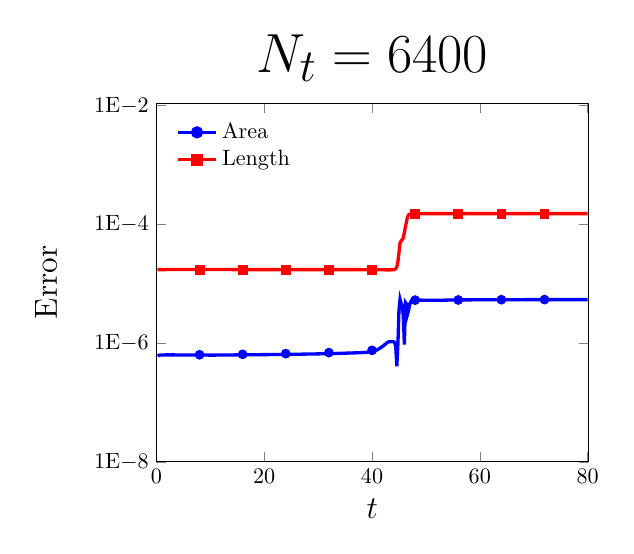 \begin{tikzpicture}[scale=0.8]

\begin{axis}[
  xmin = 0,
  xmax = 80.1,
  xtick = {0,20,40,60,80},
  xticklabels = {$0$,$20$,$40$,$60$,$80$},
  xlabel = $t$,
  ymode = log,
  ymin = 1E-8,
  ymax = 1.1E-2,
  ytick = {1E-10,1E-8,1E-6,1E-4,1E-2},
  yticklabels = {$1$E$-10$,$1$E$-8$,$1$E$-6$,$1$E$-4$,$1$E$-2$},
  ylabel = {Error},
  ylabel style = {yshift = 10pt},
  label style = {font=\Large},
  legend entries = {Area, Length},
  legend cell align=left,
  legend pos = north west, 
  legend style = {draw=none},
  title = {\Huge$N_{t}=6400$}
  ]
  \addlegendimage{mark=*,mark options=solid,blue,line width=1.5,solid}
  \addlegendimage{mark=square*,mark options=solid,red,line
  width=1.5,solid}

% error in area
\addplot [mark=none,blue,line width=1.5] table{
2.0e-01 6.105e-07
4.0e-01 6.194e-07
6.0e-01 6.238e-07
8.0e-01 6.267e-07
1.0e+00 6.283e-07
1.2e+00 6.293e-07
1.4e+00 6.298e-07
1.6e+00 6.3e-07
1.8e+00 6.301e-07
2.0e+00 6.301e-07
2.2e+00 6.301e-07
2.4e+00 6.299e-07
2.6e+00 6.301e-07
2.8e+00 6.301e-07
3.0e+00 6.301e-07
3.2e+00 6.301e-07
3.4e+00 6.3e-07
3.6e+00 6.299e-07
3.8e+00 6.298e-07
4.0e+00 6.297e-07
4.2e+00 6.296e-07
4.4e+00 6.294e-07
4.6e+00 6.293e-07
4.8e+00 6.292e-07
5.0e+00 6.29e-07
5.2e+00 6.289e-07
5.4e+00 6.288e-07
5.6e+00 6.286e-07
5.8e+00 6.285e-07
6.0e+00 6.284e-07
6.2e+00 6.282e-07
6.4e+00 6.281e-07
6.6e+00 6.279e-07
6.8e+00 6.278e-07
7.0e+00 6.276e-07
7.2e+00 6.275e-07
7.4e+00 6.273e-07
7.6e+00 6.272e-07
7.8e+00 6.27e-07
8.0e+00 6.269e-07
8.2e+00 6.267e-07
8.4e+00 6.266e-07
8.6e+00 6.264e-07
8.8e+00 6.262e-07
9.0e+00 6.261e-07
9.2e+00 6.259e-07
9.4e+00 6.258e-07
9.6e+00 6.256e-07
9.8e+00 6.254e-07
1.0e+01 6.253e-07
1.02e+01 6.251e-07
1.04e+01 6.249e-07
1.06e+01 6.25e-07
1.08e+01 6.253e-07
1.1e+01 6.255e-07
1.12e+01 6.258e-07
1.14e+01 6.261e-07
1.16e+01 6.264e-07
1.18e+01 6.267e-07
1.2e+01 6.269e-07
1.22e+01 6.272e-07
1.24e+01 6.274e-07
1.26e+01 6.277e-07
1.28e+01 6.28e-07
1.3e+01 6.282e-07
1.32e+01 6.285e-07
1.34e+01 6.287e-07
1.36e+01 6.289e-07
1.38e+01 6.292e-07
1.4e+01 6.294e-07
1.42e+01 6.297e-07
1.44e+01 6.299e-07
1.46e+01 6.301e-07
1.48e+01 6.304e-07
1.5e+01 6.306e-07
1.52e+01 6.308e-07
1.54e+01 6.311e-07
1.56e+01 6.313e-07
1.58e+01 6.315e-07
1.6e+01 6.318e-07
1.62e+01 6.32e-07
1.64e+01 6.322e-07
1.66e+01 6.325e-07
1.68e+01 6.327e-07
1.7e+01 6.33e-07
1.72e+01 6.332e-07
1.74e+01 6.334e-07
1.76e+01 6.337e-07
1.78e+01 6.339e-07
1.8e+01 6.342e-07
1.82e+01 6.344e-07
1.84e+01 6.347e-07
1.86e+01 6.349e-07
1.88e+01 6.352e-07
1.9e+01 6.354e-07
1.92e+01 6.357e-07
1.94e+01 6.359e-07
1.96e+01 6.362e-07
1.98e+01 6.364e-07
2.0e+01 6.367e-07
2.02e+01 6.37e-07
2.04e+01 6.372e-07
2.06e+01 6.375e-07
2.08e+01 6.378e-07
2.1e+01 6.381e-07
2.12e+01 6.384e-07
2.14e+01 6.387e-07
2.16e+01 6.389e-07
2.18e+01 6.392e-07
2.2e+01 6.395e-07
2.22e+01 6.398e-07
2.24e+01 6.402e-07
2.26e+01 6.405e-07
2.28e+01 6.408e-07
2.3e+01 6.411e-07
2.32e+01 6.414e-07
2.34e+01 6.418e-07
2.36e+01 6.421e-07
2.38e+01 6.424e-07
2.4e+01 6.428e-07
2.42e+01 6.431e-07
2.44e+01 6.435e-07
2.46e+01 6.438e-07
2.48e+01 6.442e-07
2.5e+01 6.446e-07
2.52e+01 6.449e-07
2.54e+01 6.453e-07
2.56e+01 6.457e-07
2.58e+01 6.461e-07
2.6e+01 6.465e-07
2.62e+01 6.469e-07
2.64e+01 6.473e-07
2.66e+01 6.477e-07
2.68e+01 6.481e-07
2.7e+01 6.486e-07
2.72e+01 6.49e-07
2.74e+01 6.495e-07
2.76e+01 6.499e-07
2.78e+01 6.504e-07
2.8e+01 6.508e-07
2.82e+01 6.513e-07
2.84e+01 6.518e-07
2.86e+01 6.523e-07
2.88e+01 6.528e-07
2.9e+01 6.533e-07
2.92e+01 6.538e-07
2.94e+01 6.544e-07
2.96e+01 6.549e-07
2.98e+01 6.554e-07
3.0e+01 6.56e-07
3.02e+01 6.566e-07
3.04e+01 6.571e-07
3.06e+01 6.577e-07
3.08e+01 6.583e-07
3.1e+01 6.589e-07
3.12e+01 6.595e-07
3.14e+01 6.602e-07
3.16e+01 6.608e-07
3.18e+01 6.615e-07
3.2e+01 6.621e-07
3.22e+01 6.628e-07
3.24e+01 6.635e-07
3.26e+01 6.642e-07
3.28e+01 6.649e-07
3.3e+01 6.656e-07
3.32e+01 6.663e-07
3.34e+01 6.671e-07
3.36e+01 6.678e-07
3.38e+01 6.686e-07
3.4e+01 6.694e-07
3.42e+01 6.702e-07
3.44e+01 6.71e-07
3.46e+01 6.718e-07
3.48e+01 6.727e-07
3.5e+01 6.735e-07
3.52e+01 6.744e-07
3.54e+01 6.753e-07
3.56e+01 6.762e-07
3.58e+01 6.771e-07
3.6e+01 6.78e-07
3.62e+01 6.79e-07
3.64e+01 6.8e-07
3.66e+01 6.81e-07
3.68e+01 6.82e-07
3.7e+01 6.83e-07
3.72e+01 6.841e-07
3.74e+01 6.853e-07
3.76e+01 6.865e-07
3.78e+01 6.878e-07
3.8e+01 6.891e-07
3.82e+01 6.906e-07
3.84e+01 6.922e-07
3.86e+01 6.94e-07
3.88e+01 6.96e-07
3.9e+01 6.983e-07
3.92e+01 7.01e-07
3.94e+01 7.041e-07
3.96e+01 7.079e-07
3.98e+01 7.125e-07
4.0e+01 7.18e-07
4.02e+01 7.249e-07
4.04e+01 7.333e-07
4.06e+01 7.436e-07
4.08e+01 7.562e-07
4.1e+01 7.711e-07
4.12e+01 7.887e-07
4.14e+01 8.089e-07
4.16e+01 8.316e-07
4.18e+01 8.566e-07
4.2e+01 8.838e-07
4.22e+01 9.133e-07
4.24e+01 9.454e-07
4.26e+01 9.781e-07
4.28e+01 1.012e-06
4.3e+01 1.041e-06
4.32e+01 1.052e-06
4.34e+01 1.053e-06
4.36e+01 1.054e-06
4.38e+01 1.054e-06
4.4e+01 1.047e-06
4.42e+01 1.012e-06
4.44e+01 8.796e-07
4.46e+01 4.071e-07
4.48e+01 9.473e-07
4.5e+01 3.568e-06
4.52e+01 5.446e-06
4.54e+01 4.669e-06
4.56e+01 4.091e-06
4.58e+01 2.909e-06
4.6e+01 9.38e-07
4.62e+01 4.817e-06
4.64e+01 4.542e-06
4.66e+01 3.084e-06
4.68e+01 3.594e-06
4.7e+01 4.492e-06
4.72e+01 4.968e-06
4.74e+01 5.266e-06
4.76e+01 5.287e-06
4.78e+01 5.285e-06
4.8e+01 5.282e-06
4.82e+01 5.281e-06
4.84e+01 5.28e-06
4.86e+01 5.28e-06
4.88e+01 5.28e-06
4.9e+01 5.276e-06
4.92e+01 5.271e-06
4.94e+01 5.267e-06
4.96e+01 5.264e-06
4.98e+01 5.261e-06
5.0e+01 5.259e-06
5.02e+01 5.257e-06
5.04e+01 5.255e-06
5.06e+01 5.253e-06
5.08e+01 5.251e-06
5.1e+01 5.25e-06
5.12e+01 5.249e-06
5.14e+01 5.247e-06
5.16e+01 5.247e-06
5.18e+01 5.246e-06
5.2e+01 5.245e-06
5.22e+01 5.245e-06
5.24e+01 5.244e-06
5.26e+01 5.244e-06
5.28e+01 5.247e-06
5.3e+01 5.254e-06
5.32e+01 5.26e-06
5.34e+01 5.266e-06
5.36e+01 5.271e-06
5.38e+01 5.276e-06
5.4e+01 5.28e-06
5.42e+01 5.284e-06
5.44e+01 5.287e-06
5.46e+01 5.291e-06
5.48e+01 5.294e-06
5.5e+01 5.297e-06
5.52e+01 5.3e-06
5.54e+01 5.302e-06
5.56e+01 5.305e-06
5.58e+01 5.307e-06
5.6e+01 5.31e-06
5.62e+01 5.312e-06
5.64e+01 5.314e-06
5.66e+01 5.316e-06
5.68e+01 5.318e-06
5.7e+01 5.32e-06
5.72e+01 5.322e-06
5.74e+01 5.323e-06
5.76e+01 5.325e-06
5.78e+01 5.327e-06
5.8e+01 5.328e-06
5.82e+01 5.33e-06
5.84e+01 5.331e-06
5.86e+01 5.333e-06
5.88e+01 5.334e-06
5.9e+01 5.335e-06
5.92e+01 5.337e-06
5.94e+01 5.338e-06
5.96e+01 5.339e-06
5.98e+01 5.34e-06
6.0e+01 5.341e-06
6.02e+01 5.342e-06
6.04e+01 5.343e-06
6.06e+01 5.345e-06
6.08e+01 5.346e-06
6.1e+01 5.346e-06
6.12e+01 5.347e-06
6.14e+01 5.348e-06
6.16e+01 5.349e-06
6.18e+01 5.35e-06
6.2e+01 5.351e-06
6.22e+01 5.352e-06
6.24e+01 5.353e-06
6.26e+01 5.353e-06
6.28e+01 5.354e-06
6.3e+01 5.355e-06
6.32e+01 5.356e-06
6.34e+01 5.356e-06
6.36e+01 5.357e-06
6.38e+01 5.358e-06
6.4e+01 5.358e-06
6.42e+01 5.359e-06
6.44e+01 5.36e-06
6.46e+01 5.36e-06
6.48e+01 5.361e-06
6.5e+01 5.361e-06
6.52e+01 5.362e-06
6.54e+01 5.362e-06
6.56e+01 5.363e-06
6.58e+01 5.364e-06
6.6e+01 5.364e-06
6.62e+01 5.364e-06
6.64e+01 5.365e-06
6.66e+01 5.365e-06
6.68e+01 5.366e-06
6.7e+01 5.367e-06
6.72e+01 5.367e-06
6.74e+01 5.367e-06
6.76e+01 5.368e-06
6.78e+01 5.368e-06
6.8e+01 5.369e-06
6.82e+01 5.369e-06
6.84e+01 5.369e-06
6.86e+01 5.37e-06
6.88e+01 5.37e-06
6.9e+01 5.37e-06
6.92e+01 5.371e-06
6.94e+01 5.371e-06
6.96e+01 5.372e-06
6.98e+01 5.372e-06
7.0e+01 5.372e-06
7.02e+01 5.373e-06
7.04e+01 5.373e-06
7.06e+01 5.373e-06
7.08e+01 5.373e-06
7.1e+01 5.374e-06
7.12e+01 5.374e-06
7.14e+01 5.374e-06
7.16e+01 5.375e-06
7.18e+01 5.375e-06
7.2e+01 5.375e-06
7.22e+01 5.375e-06
7.24e+01 5.376e-06
7.26e+01 5.376e-06
7.28e+01 5.376e-06
7.3e+01 5.376e-06
7.32e+01 5.377e-06
7.34e+01 5.377e-06
7.36e+01 5.377e-06
7.38e+01 5.377e-06
7.4e+01 5.378e-06
7.42e+01 5.378e-06
7.44e+01 5.378e-06
7.46e+01 5.378e-06
7.48e+01 5.378e-06
7.5e+01 5.379e-06
7.52e+01 5.379e-06
7.54e+01 5.379e-06
7.56e+01 5.379e-06
7.58e+01 5.379e-06
7.6e+01 5.38e-06
7.62e+01 5.38e-06
7.64e+01 5.38e-06
7.66e+01 5.38e-06
7.68e+01 5.38e-06
7.7e+01 5.38e-06
7.72e+01 5.38e-06
7.74e+01 5.381e-06
7.76e+01 5.381e-06
7.78e+01 5.381e-06
7.8e+01 5.381e-06
7.82e+01 5.381e-06
7.84e+01 5.381e-06
7.86e+01 5.381e-06
7.88e+01 5.382e-06
7.9e+01 5.382e-06
7.92e+01 5.382e-06
7.94e+01 5.382e-06
7.96e+01 5.382e-06
7.98e+01 5.382e-06
8.0e+01 5.382e-06
};

% error in length
\addplot [mark=none,red,line width=1.5] table{
2.0e-01 1.713e-05
4.0e-01 1.719e-05
6.0e-01 1.721e-05
8.0e-01 1.722e-05
1.0e+00 1.723e-05
1.2e+00 1.723e-05
1.4e+00 1.723e-05
1.6e+00 1.723e-05
1.8e+00 1.724e-05
2.0e+00 1.724e-05
2.2e+00 1.724e-05
2.4e+00 1.724e-05
2.6e+00 1.724e-05
2.8e+00 1.724e-05
3.0e+00 1.724e-05
3.2e+00 1.724e-05
3.4e+00 1.724e-05
3.6e+00 1.724e-05
3.8e+00 1.724e-05
4.0e+00 1.724e-05
4.2e+00 1.724e-05
4.4e+00 1.724e-05
4.6e+00 1.724e-05
4.8e+00 1.724e-05
5.0e+00 1.724e-05
5.2e+00 1.724e-05
5.4e+00 1.724e-05
5.6e+00 1.724e-05
5.8e+00 1.724e-05
6.0e+00 1.724e-05
6.2e+00 1.724e-05
6.4e+00 1.724e-05
6.6e+00 1.724e-05
6.8e+00 1.724e-05
7.0e+00 1.724e-05
7.2e+00 1.724e-05
7.4e+00 1.724e-05
7.6e+00 1.724e-05
7.8e+00 1.724e-05
8.0e+00 1.724e-05
8.2e+00 1.724e-05
8.4e+00 1.724e-05
8.6e+00 1.724e-05
8.8e+00 1.724e-05
9.0e+00 1.724e-05
9.2e+00 1.724e-05
9.4e+00 1.724e-05
9.6e+00 1.724e-05
9.8e+00 1.724e-05
1.0e+01 1.724e-05
1.02e+01 1.724e-05
1.04e+01 1.724e-05
1.06e+01 1.724e-05
1.08e+01 1.724e-05
1.1e+01 1.724e-05
1.12e+01 1.724e-05
1.14e+01 1.724e-05
1.16e+01 1.724e-05
1.18e+01 1.724e-05
1.2e+01 1.724e-05
1.22e+01 1.724e-05
1.24e+01 1.724e-05
1.26e+01 1.724e-05
1.28e+01 1.724e-05
1.3e+01 1.724e-05
1.32e+01 1.724e-05
1.34e+01 1.724e-05
1.36e+01 1.724e-05
1.38e+01 1.724e-05
1.4e+01 1.724e-05
1.42e+01 1.723e-05
1.44e+01 1.723e-05
1.46e+01 1.723e-05
1.48e+01 1.723e-05
1.5e+01 1.723e-05
1.52e+01 1.723e-05
1.54e+01 1.723e-05
1.56e+01 1.723e-05
1.58e+01 1.723e-05
1.6e+01 1.723e-05
1.62e+01 1.723e-05
1.64e+01 1.723e-05
1.66e+01 1.723e-05
1.68e+01 1.723e-05
1.7e+01 1.723e-05
1.72e+01 1.723e-05
1.74e+01 1.723e-05
1.76e+01 1.723e-05
1.78e+01 1.723e-05
1.8e+01 1.723e-05
1.82e+01 1.723e-05
1.84e+01 1.723e-05
1.86e+01 1.723e-05
1.88e+01 1.723e-05
1.9e+01 1.723e-05
1.92e+01 1.723e-05
1.94e+01 1.723e-05
1.96e+01 1.723e-05
1.98e+01 1.723e-05
2.0e+01 1.723e-05
2.02e+01 1.723e-05
2.04e+01 1.723e-05
2.06e+01 1.723e-05
2.08e+01 1.723e-05
2.1e+01 1.723e-05
2.12e+01 1.723e-05
2.14e+01 1.723e-05
2.16e+01 1.723e-05
2.18e+01 1.723e-05
2.2e+01 1.723e-05
2.22e+01 1.723e-05
2.24e+01 1.723e-05
2.26e+01 1.722e-05
2.28e+01 1.722e-05
2.3e+01 1.722e-05
2.32e+01 1.722e-05
2.34e+01 1.722e-05
2.36e+01 1.722e-05
2.38e+01 1.722e-05
2.4e+01 1.722e-05
2.42e+01 1.722e-05
2.44e+01 1.722e-05
2.46e+01 1.722e-05
2.48e+01 1.722e-05
2.5e+01 1.722e-05
2.52e+01 1.722e-05
2.54e+01 1.722e-05
2.56e+01 1.722e-05
2.58e+01 1.722e-05
2.6e+01 1.722e-05
2.62e+01 1.722e-05
2.64e+01 1.722e-05
2.66e+01 1.722e-05
2.68e+01 1.722e-05
2.7e+01 1.722e-05
2.72e+01 1.722e-05
2.74e+01 1.722e-05
2.76e+01 1.722e-05
2.78e+01 1.722e-05
2.8e+01 1.722e-05
2.82e+01 1.722e-05
2.84e+01 1.722e-05
2.86e+01 1.722e-05
2.88e+01 1.722e-05
2.9e+01 1.722e-05
2.92e+01 1.722e-05
2.94e+01 1.722e-05
2.96e+01 1.722e-05
2.98e+01 1.722e-05
3.0e+01 1.721e-05
3.02e+01 1.721e-05
3.04e+01 1.721e-05
3.06e+01 1.721e-05
3.08e+01 1.721e-05
3.1e+01 1.721e-05
3.12e+01 1.721e-05
3.14e+01 1.721e-05
3.16e+01 1.721e-05
3.18e+01 1.721e-05
3.2e+01 1.721e-05
3.22e+01 1.721e-05
3.24e+01 1.721e-05
3.26e+01 1.721e-05
3.28e+01 1.721e-05
3.3e+01 1.721e-05
3.32e+01 1.721e-05
3.34e+01 1.721e-05
3.36e+01 1.721e-05
3.38e+01 1.721e-05
3.4e+01 1.721e-05
3.42e+01 1.72e-05
3.44e+01 1.72e-05
3.46e+01 1.72e-05
3.48e+01 1.72e-05
3.5e+01 1.72e-05
3.52e+01 1.72e-05
3.54e+01 1.72e-05
3.56e+01 1.72e-05
3.58e+01 1.72e-05
3.6e+01 1.72e-05
3.62e+01 1.72e-05
3.64e+01 1.72e-05
3.66e+01 1.72e-05
3.68e+01 1.72e-05
3.7e+01 1.72e-05
3.72e+01 1.72e-05
3.74e+01 1.72e-05
3.76e+01 1.72e-05
3.78e+01 1.72e-05
3.8e+01 1.719e-05
3.82e+01 1.719e-05
3.84e+01 1.719e-05
3.86e+01 1.719e-05
3.88e+01 1.719e-05
3.9e+01 1.719e-05
3.92e+01 1.719e-05
3.94e+01 1.719e-05
3.96e+01 1.718e-05
3.98e+01 1.718e-05
4.0e+01 1.718e-05
4.02e+01 1.718e-05
4.04e+01 1.717e-05
4.06e+01 1.717e-05
4.08e+01 1.716e-05
4.1e+01 1.715e-05
4.12e+01 1.714e-05
4.14e+01 1.713e-05
4.16e+01 1.712e-05
4.18e+01 1.711e-05
4.2e+01 1.71e-05
4.22e+01 1.708e-05
4.24e+01 1.707e-05
4.26e+01 1.706e-05
4.28e+01 1.704e-05
4.3e+01 1.703e-05
4.32e+01 1.704e-05
4.34e+01 1.705e-05
4.36e+01 1.707e-05
4.38e+01 1.711e-05
4.4e+01 1.719e-05
4.42e+01 1.737e-05
4.44e+01 1.784e-05
4.46e+01 1.923e-05
4.48e+01 2.333e-05
4.5e+01 3.313e-05
4.52e+01 4.862e-05
4.54e+01 5.248e-05
4.56e+01 5.459e-05
4.58e+01 5.9e-05
4.6e+01 7.271e-05
4.62e+01 9.127e-05
4.64e+01 1.105e-04
4.66e+01 1.335e-04
4.68e+01 1.449e-04
4.7e+01 1.476e-04
4.72e+01 1.488e-04
4.74e+01 1.5e-04
4.76e+01 1.508e-04
4.78e+01 1.509e-04
4.8e+01 1.509e-04
4.82e+01 1.509e-04
4.84e+01 1.509e-04
4.86e+01 1.509e-04
4.88e+01 1.509e-04
4.9e+01 1.509e-04
4.92e+01 1.51e-04
4.94e+01 1.51e-04
4.96e+01 1.51e-04
4.98e+01 1.51e-04
5.0e+01 1.51e-04
5.02e+01 1.51e-04
5.04e+01 1.51e-04
5.06e+01 1.51e-04
5.08e+01 1.51e-04
5.1e+01 1.51e-04
5.12e+01 1.51e-04
5.14e+01 1.51e-04
5.16e+01 1.51e-04
5.18e+01 1.51e-04
5.2e+01 1.51e-04
5.22e+01 1.51e-04
5.24e+01 1.51e-04
5.26e+01 1.51e-04
5.28e+01 1.51e-04
5.3e+01 1.51e-04
5.32e+01 1.51e-04
5.34e+01 1.51e-04
5.36e+01 1.509e-04
5.38e+01 1.509e-04
5.4e+01 1.509e-04
5.42e+01 1.509e-04
5.44e+01 1.509e-04
5.46e+01 1.509e-04
5.48e+01 1.509e-04
5.5e+01 1.509e-04
5.52e+01 1.509e-04
5.54e+01 1.509e-04
5.56e+01 1.509e-04
5.58e+01 1.509e-04
5.6e+01 1.509e-04
5.62e+01 1.509e-04
5.64e+01 1.509e-04
5.66e+01 1.509e-04
5.68e+01 1.509e-04
5.7e+01 1.509e-04
5.72e+01 1.509e-04
5.74e+01 1.509e-04
5.76e+01 1.509e-04
5.78e+01 1.509e-04
5.8e+01 1.509e-04
5.82e+01 1.509e-04
5.84e+01 1.509e-04
5.86e+01 1.509e-04
5.88e+01 1.509e-04
5.9e+01 1.509e-04
5.92e+01 1.509e-04
5.94e+01 1.509e-04
5.96e+01 1.509e-04
5.98e+01 1.509e-04
6.0e+01 1.509e-04
6.02e+01 1.509e-04
6.04e+01 1.509e-04
6.06e+01 1.509e-04
6.08e+01 1.509e-04
6.1e+01 1.509e-04
6.12e+01 1.509e-04
6.14e+01 1.509e-04
6.16e+01 1.509e-04
6.18e+01 1.509e-04
6.2e+01 1.509e-04
6.22e+01 1.509e-04
6.24e+01 1.509e-04
6.26e+01 1.509e-04
6.28e+01 1.509e-04
6.3e+01 1.509e-04
6.32e+01 1.509e-04
6.34e+01 1.509e-04
6.36e+01 1.509e-04
6.38e+01 1.509e-04
6.4e+01 1.509e-04
6.42e+01 1.509e-04
6.44e+01 1.509e-04
6.46e+01 1.509e-04
6.48e+01 1.509e-04
6.5e+01 1.509e-04
6.52e+01 1.509e-04
6.54e+01 1.509e-04
6.56e+01 1.509e-04
6.58e+01 1.509e-04
6.6e+01 1.509e-04
6.62e+01 1.509e-04
6.64e+01 1.509e-04
6.66e+01 1.509e-04
6.68e+01 1.509e-04
6.7e+01 1.509e-04
6.72e+01 1.509e-04
6.74e+01 1.509e-04
6.76e+01 1.509e-04
6.78e+01 1.509e-04
6.8e+01 1.509e-04
6.82e+01 1.509e-04
6.84e+01 1.509e-04
6.86e+01 1.509e-04
6.88e+01 1.509e-04
6.9e+01 1.509e-04
6.92e+01 1.509e-04
6.94e+01 1.509e-04
6.96e+01 1.509e-04
6.98e+01 1.509e-04
7.0e+01 1.509e-04
7.02e+01 1.509e-04
7.04e+01 1.509e-04
7.06e+01 1.509e-04
7.08e+01 1.509e-04
7.1e+01 1.509e-04
7.12e+01 1.509e-04
7.14e+01 1.509e-04
7.16e+01 1.509e-04
7.18e+01 1.509e-04
7.2e+01 1.509e-04
7.22e+01 1.509e-04
7.24e+01 1.509e-04
7.26e+01 1.509e-04
7.28e+01 1.509e-04
7.3e+01 1.509e-04
7.32e+01 1.509e-04
7.34e+01 1.509e-04
7.36e+01 1.509e-04
7.38e+01 1.509e-04
7.4e+01 1.509e-04
7.42e+01 1.509e-04
7.44e+01 1.509e-04
7.46e+01 1.509e-04
7.48e+01 1.509e-04
7.5e+01 1.509e-04
7.52e+01 1.509e-04
7.54e+01 1.509e-04
7.56e+01 1.509e-04
7.58e+01 1.509e-04
7.6e+01 1.509e-04
7.62e+01 1.509e-04
7.64e+01 1.509e-04
7.66e+01 1.509e-04
7.68e+01 1.509e-04
7.7e+01 1.509e-04
7.72e+01 1.509e-04
7.74e+01 1.509e-04
7.76e+01 1.509e-04
7.78e+01 1.509e-04
7.8e+01 1.509e-04
7.82e+01 1.509e-04
7.84e+01 1.509e-04
7.86e+01 1.509e-04
7.88e+01 1.509e-04
7.9e+01 1.509e-04
7.92e+01 1.509e-04
7.94e+01 1.509e-04
7.96e+01 1.509e-04
7.98e+01 1.509e-04
8.0e+01 1.509e-04
};


% marked error in area
\addplot [mark=*,blue,only marks] table{
8.0e+00 6.331e-07
1.6e+01 6.441e-07
2.4e+01 6.62e-07
3.2e+01 6.885e-07
4.0e+01 7.517e-07
4.8e+01 5.275e-06
5.6e+01 5.306e-06
6.4e+01 5.361e-06
7.2e+01 5.385e-06
};

% marked error in length
\addplot [mark=square*,red,only marks] table{
8.0e+00 1.724e-05
1.6e+01 1.723e-05
2.4e+01 1.722e-05
3.2e+01 1.721e-05
4.0e+01 1.718e-05
4.8e+01 1.509e-04
5.6e+01 1.509e-04
6.4e+01 1.509e-04
7.2e+01 1.509e-04
};


\end{axis}

\end{tikzpicture}


